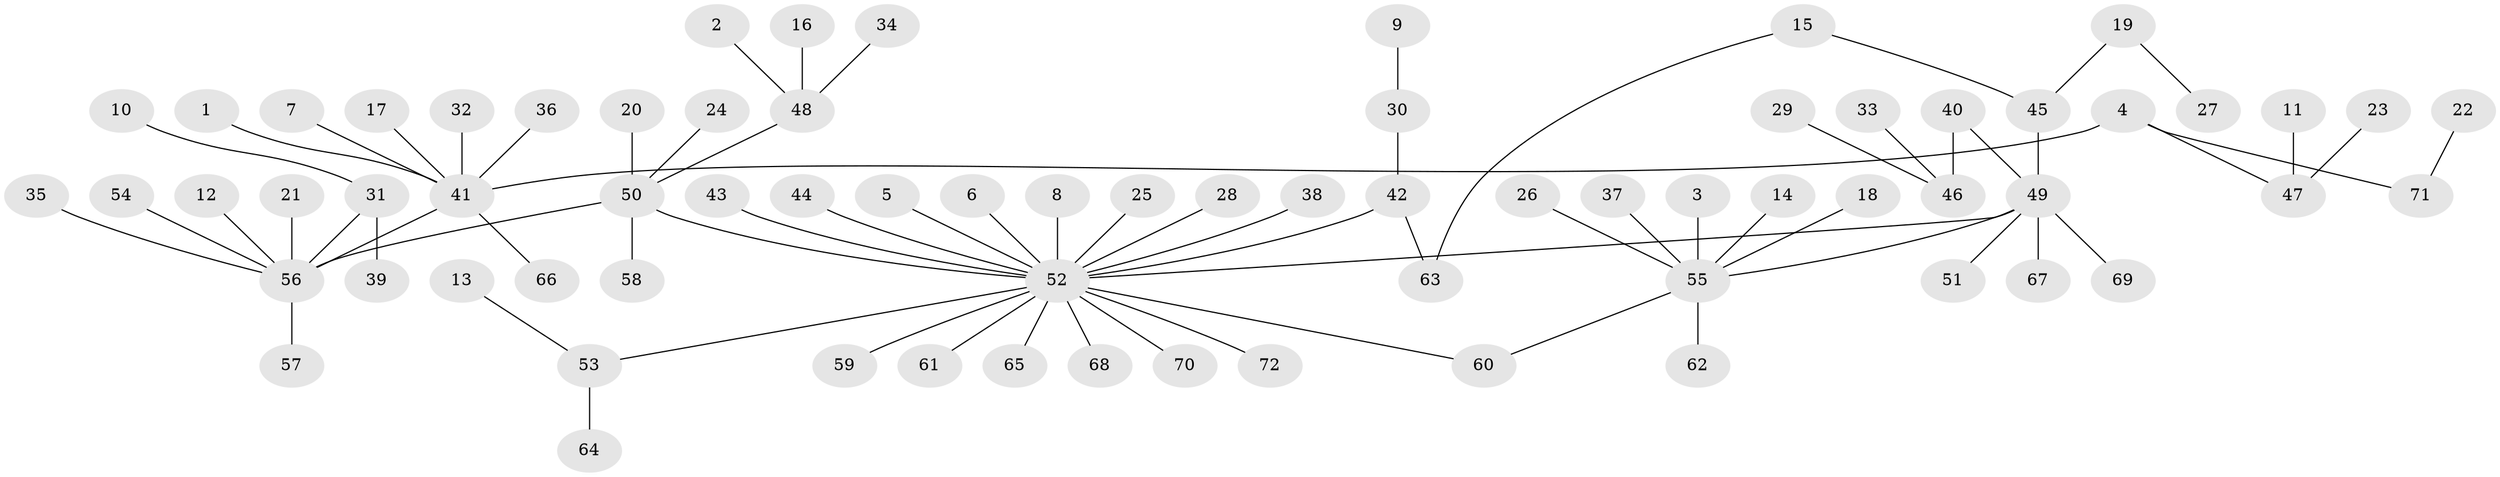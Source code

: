 // original degree distribution, {9: 0.013888888888888888, 11: 0.006944444444444444, 8: 0.013888888888888888, 20: 0.006944444444444444, 4: 0.041666666666666664, 6: 0.020833333333333332, 5: 0.020833333333333332, 2: 0.16666666666666666, 1: 0.6458333333333334, 3: 0.05555555555555555, 7: 0.006944444444444444}
// Generated by graph-tools (version 1.1) at 2025/49/03/09/25 03:49:58]
// undirected, 72 vertices, 73 edges
graph export_dot {
graph [start="1"]
  node [color=gray90,style=filled];
  1;
  2;
  3;
  4;
  5;
  6;
  7;
  8;
  9;
  10;
  11;
  12;
  13;
  14;
  15;
  16;
  17;
  18;
  19;
  20;
  21;
  22;
  23;
  24;
  25;
  26;
  27;
  28;
  29;
  30;
  31;
  32;
  33;
  34;
  35;
  36;
  37;
  38;
  39;
  40;
  41;
  42;
  43;
  44;
  45;
  46;
  47;
  48;
  49;
  50;
  51;
  52;
  53;
  54;
  55;
  56;
  57;
  58;
  59;
  60;
  61;
  62;
  63;
  64;
  65;
  66;
  67;
  68;
  69;
  70;
  71;
  72;
  1 -- 41 [weight=1.0];
  2 -- 48 [weight=1.0];
  3 -- 55 [weight=1.0];
  4 -- 41 [weight=1.0];
  4 -- 47 [weight=1.0];
  4 -- 71 [weight=1.0];
  5 -- 52 [weight=1.0];
  6 -- 52 [weight=1.0];
  7 -- 41 [weight=1.0];
  8 -- 52 [weight=1.0];
  9 -- 30 [weight=1.0];
  10 -- 31 [weight=1.0];
  11 -- 47 [weight=1.0];
  12 -- 56 [weight=1.0];
  13 -- 53 [weight=1.0];
  14 -- 55 [weight=1.0];
  15 -- 45 [weight=1.0];
  15 -- 63 [weight=1.0];
  16 -- 48 [weight=1.0];
  17 -- 41 [weight=1.0];
  18 -- 55 [weight=1.0];
  19 -- 27 [weight=1.0];
  19 -- 45 [weight=1.0];
  20 -- 50 [weight=1.0];
  21 -- 56 [weight=1.0];
  22 -- 71 [weight=1.0];
  23 -- 47 [weight=1.0];
  24 -- 50 [weight=1.0];
  25 -- 52 [weight=1.0];
  26 -- 55 [weight=1.0];
  28 -- 52 [weight=1.0];
  29 -- 46 [weight=1.0];
  30 -- 42 [weight=1.0];
  31 -- 39 [weight=1.0];
  31 -- 56 [weight=1.0];
  32 -- 41 [weight=1.0];
  33 -- 46 [weight=1.0];
  34 -- 48 [weight=1.0];
  35 -- 56 [weight=1.0];
  36 -- 41 [weight=1.0];
  37 -- 55 [weight=1.0];
  38 -- 52 [weight=1.0];
  40 -- 46 [weight=1.0];
  40 -- 49 [weight=1.0];
  41 -- 56 [weight=1.0];
  41 -- 66 [weight=1.0];
  42 -- 52 [weight=1.0];
  42 -- 63 [weight=1.0];
  43 -- 52 [weight=1.0];
  44 -- 52 [weight=1.0];
  45 -- 49 [weight=1.0];
  48 -- 50 [weight=1.0];
  49 -- 51 [weight=1.0];
  49 -- 52 [weight=1.0];
  49 -- 55 [weight=1.0];
  49 -- 67 [weight=1.0];
  49 -- 69 [weight=1.0];
  50 -- 52 [weight=1.0];
  50 -- 56 [weight=1.0];
  50 -- 58 [weight=1.0];
  52 -- 53 [weight=1.0];
  52 -- 59 [weight=1.0];
  52 -- 60 [weight=1.0];
  52 -- 61 [weight=1.0];
  52 -- 65 [weight=1.0];
  52 -- 68 [weight=1.0];
  52 -- 70 [weight=1.0];
  52 -- 72 [weight=1.0];
  53 -- 64 [weight=1.0];
  54 -- 56 [weight=1.0];
  55 -- 60 [weight=1.0];
  55 -- 62 [weight=1.0];
  56 -- 57 [weight=1.0];
}
